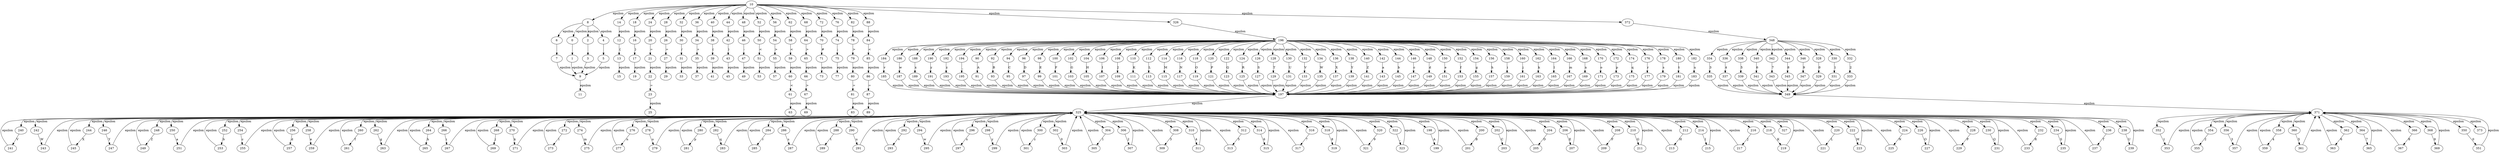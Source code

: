 digraph "union( ,  )" {
0;
1;
2;
3;
4;
5;
6;
7;
8;
9;
10;
11;
12;
13;
14;
15;
16;
17;
18;
19;
20;
21;
22;
23;
24;
25;
26;
27;
28;
29;
30;
31;
32;
33;
34;
35;
36;
37;
38;
39;
40;
41;
42;
43;
44;
45;
46;
47;
48;
49;
50;
51;
52;
53;
54;
55;
56;
57;
58;
59;
60;
61;
62;
63;
64;
65;
66;
67;
68;
69;
70;
71;
72;
73;
74;
75;
76;
77;
78;
79;
80;
81;
82;
83;
84;
85;
86;
87;
88;
89;
90;
91;
92;
93;
94;
95;
96;
97;
98;
99;
100;
101;
102;
103;
104;
105;
106;
107;
108;
109;
110;
111;
112;
113;
114;
115;
116;
117;
118;
119;
120;
121;
122;
123;
124;
125;
126;
127;
128;
129;
130;
131;
132;
133;
134;
135;
136;
137;
138;
139;
140;
141;
142;
143;
144;
145;
146;
147;
148;
149;
150;
151;
152;
153;
154;
155;
156;
157;
158;
159;
160;
161;
162;
163;
164;
165;
166;
167;
168;
169;
170;
171;
172;
173;
174;
175;
176;
177;
178;
179;
180;
181;
182;
183;
184;
185;
186;
187;
188;
189;
190;
191;
192;
193;
194;
195;
196;
197;
198;
199;
200;
201;
202;
203;
204;
205;
206;
207;
208;
209;
210;
211;
212;
213;
214;
215;
216;
217;
218;
219;
220;
221;
222;
223;
224;
225;
226;
227;
228;
229;
230;
231;
232;
233;
234;
235;
236;
237;
238;
239;
240;
241;
242;
243;
244;
245;
246;
247;
248;
249;
250;
251;
252;
253;
254;
255;
256;
257;
258;
259;
260;
261;
262;
263;
264;
265;
266;
267;
268;
269;
270;
271;
272;
273;
274;
275;
276;
277;
278;
279;
280;
281;
282;
283;
284;
285;
286;
287;
288;
289;
290;
291;
292;
293;
294;
295;
296;
297;
298;
299;
300;
301;
302;
303;
304;
305;
306;
307;
308;
309;
310;
311;
312;
313;
314;
315;
316;
317;
318;
319;
320;
321;
322;
323;
325;
326;
327;
328;
329;
330;
331;
332;
333;
334;
335;
336;
337;
338;
339;
340;
341;
342;
343;
344;
345;
346;
347;
348;
349;
350;
351;
352;
353;
354;
355;
356;
357;
358;
359;
360;
361;
362;
363;
364;
365;
366;
367;
368;
369;
371;
372;
373;
0 -> 1  [key=0, label=" "];
1 -> 9  [key=0, label=epsilon];
2 -> 3  [key=0, label="	"];
3 -> 9  [key=0, label=epsilon];
4 -> 5  [key=0, label="\r"];
5 -> 9  [key=0, label=epsilon];
6 -> 7  [key=0, label="\n"];
7 -> 9  [key=0, label=epsilon];
8 -> 0  [key=0, label=epsilon];
8 -> 2  [key=0, label=epsilon];
8 -> 4  [key=0, label=epsilon];
8 -> 6  [key=0, label=epsilon];
9 -> 11  [key=0, label=epsilon];
10 -> 32  [key=0, label=epsilon];
10 -> 36  [key=0, label=epsilon];
10 -> 56  [key=0, label=epsilon];
10 -> 326  [key=0, label=epsilon];
10 -> 372  [key=0, label=epsilon];
10 -> 72  [key=0, label=epsilon];
10 -> 44  [key=0, label=epsilon];
10 -> 76  [key=0, label=epsilon];
10 -> 18  [key=0, label=epsilon];
10 -> 14  [key=0, label=epsilon];
10 -> 48  [key=0, label=epsilon];
10 -> 8  [key=0, label=epsilon];
10 -> 82  [key=0, label=epsilon];
10 -> 52  [key=0, label=epsilon];
10 -> 40  [key=0, label=epsilon];
10 -> 24  [key=0, label=epsilon];
10 -> 68  [key=0, label=epsilon];
10 -> 88  [key=0, label=epsilon];
10 -> 28  [key=0, label=epsilon];
10 -> 62  [key=0, label=epsilon];
12 -> 13  [key=0, label="{"];
13 -> 15  [key=0, label=epsilon];
14 -> 12  [key=0, label=epsilon];
16 -> 17  [key=0, label="}"];
17 -> 19  [key=0, label=epsilon];
18 -> 16  [key=0, label=epsilon];
20 -> 21  [key=0, label="="];
21 -> 22  [key=0, label=epsilon];
22 -> 23  [key=0, label="="];
23 -> 25  [key=0, label=epsilon];
24 -> 20  [key=0, label=epsilon];
26 -> 27  [key=0, label="="];
27 -> 29  [key=0, label=epsilon];
28 -> 26  [key=0, label=epsilon];
30 -> 31  [key=0, label="/"];
31 -> 33  [key=0, label=epsilon];
32 -> 30  [key=0, label=epsilon];
34 -> 35  [key=0, label="+"];
35 -> 37  [key=0, label=epsilon];
36 -> 34  [key=0, label=epsilon];
38 -> 39  [key=0, label="("];
39 -> 41  [key=0, label=epsilon];
40 -> 38  [key=0, label=epsilon];
42 -> 43  [key=0, label=")"];
43 -> 45  [key=0, label=epsilon];
44 -> 42  [key=0, label=epsilon];
46 -> 47  [key=0, label="-"];
47 -> 49  [key=0, label=epsilon];
48 -> 46  [key=0, label=epsilon];
50 -> 51  [key=0, label="<"];
51 -> 53  [key=0, label=epsilon];
52 -> 50  [key=0, label=epsilon];
54 -> 55  [key=0, label=">"];
55 -> 57  [key=0, label=epsilon];
56 -> 54  [key=0, label=epsilon];
58 -> 59  [key=0, label="<"];
59 -> 60  [key=0, label=epsilon];
60 -> 61  [key=0, label="<"];
61 -> 63  [key=0, label=epsilon];
62 -> 58  [key=0, label=epsilon];
64 -> 65  [key=0, label=">"];
65 -> 66  [key=0, label=epsilon];
66 -> 67  [key=0, label=">"];
67 -> 69  [key=0, label=epsilon];
68 -> 64  [key=0, label=epsilon];
70 -> 71  [key=0, label="#"];
71 -> 73  [key=0, label=epsilon];
72 -> 70  [key=0, label=epsilon];
74 -> 75  [key=0, label=";"];
75 -> 77  [key=0, label=epsilon];
76 -> 74  [key=0, label=epsilon];
78 -> 79  [key=0, label=">"];
79 -> 80  [key=0, label=epsilon];
80 -> 81  [key=0, label="="];
81 -> 83  [key=0, label=epsilon];
82 -> 78  [key=0, label=epsilon];
84 -> 85  [key=0, label="<"];
85 -> 86  [key=0, label=epsilon];
86 -> 87  [key=0, label="="];
87 -> 89  [key=0, label=epsilon];
88 -> 84  [key=0, label=epsilon];
90 -> 91  [key=0, label=A];
91 -> 197  [key=0, label=epsilon];
92 -> 93  [key=0, label=B];
93 -> 197  [key=0, label=epsilon];
94 -> 95  [key=0, label=C];
95 -> 197  [key=0, label=epsilon];
96 -> 97  [key=0, label=D];
97 -> 197  [key=0, label=epsilon];
98 -> 99  [key=0, label=E];
99 -> 197  [key=0, label=epsilon];
100 -> 101  [key=0, label=F];
101 -> 197  [key=0, label=epsilon];
102 -> 103  [key=0, label=G];
103 -> 197  [key=0, label=epsilon];
104 -> 105  [key=0, label=H];
105 -> 197  [key=0, label=epsilon];
106 -> 107  [key=0, label=I];
107 -> 197  [key=0, label=epsilon];
108 -> 109  [key=0, label=J];
109 -> 197  [key=0, label=epsilon];
110 -> 111  [key=0, label=K];
111 -> 197  [key=0, label=epsilon];
112 -> 113  [key=0, label=L];
113 -> 197  [key=0, label=epsilon];
114 -> 115  [key=0, label=M];
115 -> 197  [key=0, label=epsilon];
116 -> 117  [key=0, label=N];
117 -> 197  [key=0, label=epsilon];
118 -> 119  [key=0, label=O];
119 -> 197  [key=0, label=epsilon];
120 -> 121  [key=0, label=P];
121 -> 197  [key=0, label=epsilon];
122 -> 123  [key=0, label=Q];
123 -> 197  [key=0, label=epsilon];
124 -> 125  [key=0, label=R];
125 -> 197  [key=0, label=epsilon];
126 -> 127  [key=0, label=S];
127 -> 197  [key=0, label=epsilon];
128 -> 129  [key=0, label=T];
129 -> 197  [key=0, label=epsilon];
130 -> 131  [key=0, label=U];
131 -> 197  [key=0, label=epsilon];
132 -> 133  [key=0, label=V];
133 -> 197  [key=0, label=epsilon];
134 -> 135  [key=0, label=W];
135 -> 197  [key=0, label=epsilon];
136 -> 137  [key=0, label=X];
137 -> 197  [key=0, label=epsilon];
138 -> 139  [key=0, label=Y];
139 -> 197  [key=0, label=epsilon];
140 -> 141  [key=0, label=Z];
141 -> 197  [key=0, label=epsilon];
142 -> 143  [key=0, label=a];
143 -> 197  [key=0, label=epsilon];
144 -> 145  [key=0, label=b];
145 -> 197  [key=0, label=epsilon];
146 -> 147  [key=0, label=c];
147 -> 197  [key=0, label=epsilon];
148 -> 149  [key=0, label=d];
149 -> 197  [key=0, label=epsilon];
150 -> 151  [key=0, label=e];
151 -> 197  [key=0, label=epsilon];
152 -> 153  [key=0, label=f];
153 -> 197  [key=0, label=epsilon];
154 -> 155  [key=0, label=g];
155 -> 197  [key=0, label=epsilon];
156 -> 157  [key=0, label=h];
157 -> 197  [key=0, label=epsilon];
158 -> 159  [key=0, label=i];
159 -> 197  [key=0, label=epsilon];
160 -> 161  [key=0, label=j];
161 -> 197  [key=0, label=epsilon];
162 -> 163  [key=0, label=k];
163 -> 197  [key=0, label=epsilon];
164 -> 165  [key=0, label=l];
165 -> 197  [key=0, label=epsilon];
166 -> 167  [key=0, label=m];
167 -> 197  [key=0, label=epsilon];
168 -> 169  [key=0, label=n];
169 -> 197  [key=0, label=epsilon];
170 -> 171  [key=0, label=o];
171 -> 197  [key=0, label=epsilon];
172 -> 173  [key=0, label=p];
173 -> 197  [key=0, label=epsilon];
174 -> 175  [key=0, label=q];
175 -> 197  [key=0, label=epsilon];
176 -> 177  [key=0, label=r];
177 -> 197  [key=0, label=epsilon];
178 -> 179  [key=0, label=s];
179 -> 197  [key=0, label=epsilon];
180 -> 181  [key=0, label=t];
181 -> 197  [key=0, label=epsilon];
182 -> 183  [key=0, label=u];
183 -> 197  [key=0, label=epsilon];
184 -> 185  [key=0, label=v];
185 -> 197  [key=0, label=epsilon];
186 -> 187  [key=0, label=w];
187 -> 197  [key=0, label=epsilon];
188 -> 189  [key=0, label=x];
189 -> 197  [key=0, label=epsilon];
190 -> 191  [key=0, label=y];
191 -> 197  [key=0, label=epsilon];
192 -> 193  [key=0, label=z];
193 -> 197  [key=0, label=epsilon];
194 -> 195  [key=0, label=_];
195 -> 197  [key=0, label=epsilon];
196 -> 128  [key=0, label=epsilon];
196 -> 130  [key=0, label=epsilon];
196 -> 132  [key=0, label=epsilon];
196 -> 134  [key=0, label=epsilon];
196 -> 136  [key=0, label=epsilon];
196 -> 138  [key=0, label=epsilon];
196 -> 140  [key=0, label=epsilon];
196 -> 142  [key=0, label=epsilon];
196 -> 144  [key=0, label=epsilon];
196 -> 146  [key=0, label=epsilon];
196 -> 148  [key=0, label=epsilon];
196 -> 150  [key=0, label=epsilon];
196 -> 152  [key=0, label=epsilon];
196 -> 154  [key=0, label=epsilon];
196 -> 156  [key=0, label=epsilon];
196 -> 158  [key=0, label=epsilon];
196 -> 160  [key=0, label=epsilon];
196 -> 162  [key=0, label=epsilon];
196 -> 164  [key=0, label=epsilon];
196 -> 166  [key=0, label=epsilon];
196 -> 168  [key=0, label=epsilon];
196 -> 170  [key=0, label=epsilon];
196 -> 172  [key=0, label=epsilon];
196 -> 174  [key=0, label=epsilon];
196 -> 176  [key=0, label=epsilon];
196 -> 178  [key=0, label=epsilon];
196 -> 180  [key=0, label=epsilon];
196 -> 182  [key=0, label=epsilon];
196 -> 184  [key=0, label=epsilon];
196 -> 186  [key=0, label=epsilon];
196 -> 188  [key=0, label=epsilon];
196 -> 190  [key=0, label=epsilon];
196 -> 192  [key=0, label=epsilon];
196 -> 194  [key=0, label=epsilon];
196 -> 90  [key=0, label=epsilon];
196 -> 92  [key=0, label=epsilon];
196 -> 94  [key=0, label=epsilon];
196 -> 96  [key=0, label=epsilon];
196 -> 98  [key=0, label=epsilon];
196 -> 100  [key=0, label=epsilon];
196 -> 102  [key=0, label=epsilon];
196 -> 104  [key=0, label=epsilon];
196 -> 106  [key=0, label=epsilon];
196 -> 108  [key=0, label=epsilon];
196 -> 110  [key=0, label=epsilon];
196 -> 112  [key=0, label=epsilon];
196 -> 114  [key=0, label=epsilon];
196 -> 116  [key=0, label=epsilon];
196 -> 118  [key=0, label=epsilon];
196 -> 120  [key=0, label=epsilon];
196 -> 122  [key=0, label=epsilon];
196 -> 124  [key=0, label=epsilon];
196 -> 126  [key=0, label=epsilon];
197 -> 325  [key=0, label=epsilon];
198 -> 199  [key=0, label=A];
199 -> 325  [key=0, label=epsilon];
200 -> 201  [key=0, label=B];
201 -> 325  [key=0, label=epsilon];
202 -> 203  [key=0, label=C];
203 -> 325  [key=0, label=epsilon];
204 -> 205  [key=0, label=D];
205 -> 325  [key=0, label=epsilon];
206 -> 207  [key=0, label=E];
207 -> 325  [key=0, label=epsilon];
208 -> 209  [key=0, label=F];
209 -> 325  [key=0, label=epsilon];
210 -> 211  [key=0, label=G];
211 -> 325  [key=0, label=epsilon];
212 -> 213  [key=0, label=H];
213 -> 325  [key=0, label=epsilon];
214 -> 215  [key=0, label=I];
215 -> 325  [key=0, label=epsilon];
216 -> 217  [key=0, label=J];
217 -> 325  [key=0, label=epsilon];
218 -> 219  [key=0, label=K];
219 -> 325  [key=0, label=epsilon];
220 -> 221  [key=0, label=L];
221 -> 325  [key=0, label=epsilon];
222 -> 223  [key=0, label=M];
223 -> 325  [key=0, label=epsilon];
224 -> 225  [key=0, label=N];
225 -> 325  [key=0, label=epsilon];
226 -> 227  [key=0, label=O];
227 -> 325  [key=0, label=epsilon];
228 -> 229  [key=0, label=P];
229 -> 325  [key=0, label=epsilon];
230 -> 231  [key=0, label=Q];
231 -> 325  [key=0, label=epsilon];
232 -> 233  [key=0, label=R];
233 -> 325  [key=0, label=epsilon];
234 -> 235  [key=0, label=S];
235 -> 325  [key=0, label=epsilon];
236 -> 237  [key=0, label=T];
237 -> 325  [key=0, label=epsilon];
238 -> 239  [key=0, label=U];
239 -> 325  [key=0, label=epsilon];
240 -> 241  [key=0, label=V];
241 -> 325  [key=0, label=epsilon];
242 -> 243  [key=0, label=W];
243 -> 325  [key=0, label=epsilon];
244 -> 245  [key=0, label=X];
245 -> 325  [key=0, label=epsilon];
246 -> 247  [key=0, label=Y];
247 -> 325  [key=0, label=epsilon];
248 -> 249  [key=0, label=Z];
249 -> 325  [key=0, label=epsilon];
250 -> 251  [key=0, label=a];
251 -> 325  [key=0, label=epsilon];
252 -> 253  [key=0, label=b];
253 -> 325  [key=0, label=epsilon];
254 -> 255  [key=0, label=c];
255 -> 325  [key=0, label=epsilon];
256 -> 257  [key=0, label=d];
257 -> 325  [key=0, label=epsilon];
258 -> 259  [key=0, label=e];
259 -> 325  [key=0, label=epsilon];
260 -> 261  [key=0, label=f];
261 -> 325  [key=0, label=epsilon];
262 -> 263  [key=0, label=g];
263 -> 325  [key=0, label=epsilon];
264 -> 265  [key=0, label=h];
265 -> 325  [key=0, label=epsilon];
266 -> 267  [key=0, label=i];
267 -> 325  [key=0, label=epsilon];
268 -> 269  [key=0, label=j];
269 -> 325  [key=0, label=epsilon];
270 -> 271  [key=0, label=k];
271 -> 325  [key=0, label=epsilon];
272 -> 273  [key=0, label=l];
273 -> 325  [key=0, label=epsilon];
274 -> 275  [key=0, label=m];
275 -> 325  [key=0, label=epsilon];
276 -> 277  [key=0, label=n];
277 -> 325  [key=0, label=epsilon];
278 -> 279  [key=0, label=o];
279 -> 325  [key=0, label=epsilon];
280 -> 281  [key=0, label=p];
281 -> 325  [key=0, label=epsilon];
282 -> 283  [key=0, label=q];
283 -> 325  [key=0, label=epsilon];
284 -> 285  [key=0, label=r];
285 -> 325  [key=0, label=epsilon];
286 -> 287  [key=0, label=s];
287 -> 325  [key=0, label=epsilon];
288 -> 289  [key=0, label=t];
289 -> 325  [key=0, label=epsilon];
290 -> 291  [key=0, label=u];
291 -> 325  [key=0, label=epsilon];
292 -> 293  [key=0, label=v];
293 -> 325  [key=0, label=epsilon];
294 -> 295  [key=0, label=w];
295 -> 325  [key=0, label=epsilon];
296 -> 297  [key=0, label=x];
297 -> 325  [key=0, label=epsilon];
298 -> 299  [key=0, label=y];
299 -> 325  [key=0, label=epsilon];
300 -> 301  [key=0, label=z];
301 -> 325  [key=0, label=epsilon];
302 -> 303  [key=0, label=0];
303 -> 325  [key=0, label=epsilon];
304 -> 305  [key=0, label=1];
305 -> 325  [key=0, label=epsilon];
306 -> 307  [key=0, label=2];
307 -> 325  [key=0, label=epsilon];
308 -> 309  [key=0, label=3];
309 -> 325  [key=0, label=epsilon];
310 -> 311  [key=0, label=4];
311 -> 325  [key=0, label=epsilon];
312 -> 313  [key=0, label=5];
313 -> 325  [key=0, label=epsilon];
314 -> 315  [key=0, label=6];
315 -> 325  [key=0, label=epsilon];
316 -> 317  [key=0, label=7];
317 -> 325  [key=0, label=epsilon];
318 -> 319  [key=0, label=8];
319 -> 325  [key=0, label=epsilon];
320 -> 321  [key=0, label=9];
321 -> 325  [key=0, label=epsilon];
322 -> 323  [key=0, label=_];
323 -> 325  [key=0, label=epsilon];
325 -> 256  [key=0, label=epsilon];
325 -> 258  [key=0, label=epsilon];
325 -> 260  [key=0, label=epsilon];
325 -> 262  [key=0, label=epsilon];
325 -> 264  [key=0, label=epsilon];
325 -> 266  [key=0, label=epsilon];
325 -> 268  [key=0, label=epsilon];
325 -> 270  [key=0, label=epsilon];
325 -> 272  [key=0, label=epsilon];
325 -> 274  [key=0, label=epsilon];
325 -> 276  [key=0, label=epsilon];
325 -> 278  [key=0, label=epsilon];
325 -> 280  [key=0, label=epsilon];
325 -> 282  [key=0, label=epsilon];
325 -> 284  [key=0, label=epsilon];
325 -> 286  [key=0, label=epsilon];
325 -> 288  [key=0, label=epsilon];
325 -> 290  [key=0, label=epsilon];
325 -> 292  [key=0, label=epsilon];
325 -> 294  [key=0, label=epsilon];
325 -> 296  [key=0, label=epsilon];
325 -> 298  [key=0, label=epsilon];
325 -> 300  [key=0, label=epsilon];
325 -> 302  [key=0, label=epsilon];
325 -> 304  [key=0, label=epsilon];
325 -> 306  [key=0, label=epsilon];
325 -> 308  [key=0, label=epsilon];
325 -> 310  [key=0, label=epsilon];
325 -> 312  [key=0, label=epsilon];
325 -> 314  [key=0, label=epsilon];
325 -> 316  [key=0, label=epsilon];
325 -> 318  [key=0, label=epsilon];
325 -> 320  [key=0, label=epsilon];
325 -> 322  [key=0, label=epsilon];
325 -> 198  [key=0, label=epsilon];
325 -> 327  [key=0, label=epsilon];
325 -> 200  [key=0, label=epsilon];
325 -> 202  [key=0, label=epsilon];
325 -> 204  [key=0, label=epsilon];
325 -> 206  [key=0, label=epsilon];
325 -> 208  [key=0, label=epsilon];
325 -> 210  [key=0, label=epsilon];
325 -> 212  [key=0, label=epsilon];
325 -> 214  [key=0, label=epsilon];
325 -> 216  [key=0, label=epsilon];
325 -> 218  [key=0, label=epsilon];
325 -> 220  [key=0, label=epsilon];
325 -> 222  [key=0, label=epsilon];
325 -> 224  [key=0, label=epsilon];
325 -> 226  [key=0, label=epsilon];
325 -> 228  [key=0, label=epsilon];
325 -> 230  [key=0, label=epsilon];
325 -> 232  [key=0, label=epsilon];
325 -> 234  [key=0, label=epsilon];
325 -> 236  [key=0, label=epsilon];
325 -> 238  [key=0, label=epsilon];
325 -> 240  [key=0, label=epsilon];
325 -> 242  [key=0, label=epsilon];
325 -> 244  [key=0, label=epsilon];
325 -> 246  [key=0, label=epsilon];
325 -> 248  [key=0, label=epsilon];
325 -> 250  [key=0, label=epsilon];
325 -> 252  [key=0, label=epsilon];
325 -> 254  [key=0, label=epsilon];
326 -> 196  [key=0, label=epsilon];
328 -> 329  [key=0, label=0];
329 -> 349  [key=0, label=epsilon];
330 -> 331  [key=0, label=1];
331 -> 349  [key=0, label=epsilon];
332 -> 333  [key=0, label=2];
333 -> 349  [key=0, label=epsilon];
334 -> 335  [key=0, label=3];
335 -> 349  [key=0, label=epsilon];
336 -> 337  [key=0, label=4];
337 -> 349  [key=0, label=epsilon];
338 -> 339  [key=0, label=5];
339 -> 349  [key=0, label=epsilon];
340 -> 341  [key=0, label=6];
341 -> 349  [key=0, label=epsilon];
342 -> 343  [key=0, label=7];
343 -> 349  [key=0, label=epsilon];
344 -> 345  [key=0, label=8];
345 -> 349  [key=0, label=epsilon];
346 -> 347  [key=0, label=9];
347 -> 349  [key=0, label=epsilon];
348 -> 328  [key=0, label=epsilon];
348 -> 330  [key=0, label=epsilon];
348 -> 332  [key=0, label=epsilon];
348 -> 334  [key=0, label=epsilon];
348 -> 336  [key=0, label=epsilon];
348 -> 338  [key=0, label=epsilon];
348 -> 340  [key=0, label=epsilon];
348 -> 342  [key=0, label=epsilon];
348 -> 344  [key=0, label=epsilon];
348 -> 346  [key=0, label=epsilon];
349 -> 371  [key=0, label=epsilon];
350 -> 351  [key=0, label=0];
351 -> 371  [key=0, label=epsilon];
352 -> 353  [key=0, label=1];
353 -> 371  [key=0, label=epsilon];
354 -> 355  [key=0, label=2];
355 -> 371  [key=0, label=epsilon];
356 -> 357  [key=0, label=3];
357 -> 371  [key=0, label=epsilon];
358 -> 359  [key=0, label=4];
359 -> 371  [key=0, label=epsilon];
360 -> 361  [key=0, label=5];
361 -> 371  [key=0, label=epsilon];
362 -> 363  [key=0, label=6];
363 -> 371  [key=0, label=epsilon];
364 -> 365  [key=0, label=7];
365 -> 371  [key=0, label=epsilon];
366 -> 367  [key=0, label=8];
367 -> 371  [key=0, label=epsilon];
368 -> 369  [key=0, label=9];
369 -> 371  [key=0, label=epsilon];
371 -> 352  [key=0, label=epsilon];
371 -> 354  [key=0, label=epsilon];
371 -> 356  [key=0, label=epsilon];
371 -> 358  [key=0, label=epsilon];
371 -> 360  [key=0, label=epsilon];
371 -> 362  [key=0, label=epsilon];
371 -> 364  [key=0, label=epsilon];
371 -> 366  [key=0, label=epsilon];
371 -> 368  [key=0, label=epsilon];
371 -> 373  [key=0, label=epsilon];
371 -> 350  [key=0, label=epsilon];
372 -> 348  [key=0, label=epsilon];
}
